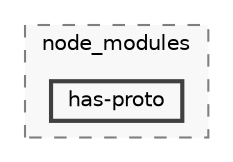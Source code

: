 digraph "backend/node_modules/has-proto"
{
 // LATEX_PDF_SIZE
  bgcolor="transparent";
  edge [fontname=Helvetica,fontsize=10,labelfontname=Helvetica,labelfontsize=10];
  node [fontname=Helvetica,fontsize=10,shape=box,height=0.2,width=0.4];
  compound=true
  subgraph clusterdir_86dbea9de526ba50b112ba867d8b4b1f {
    graph [ bgcolor="#f8f8f8", pencolor="grey50", label="node_modules", fontname=Helvetica,fontsize=10 style="filled,dashed", URL="dir_86dbea9de526ba50b112ba867d8b4b1f.html",tooltip=""]
  dir_de115683fea279bd2387f193ac39b443 [label="has-proto", fillcolor="#f8f8f8", color="grey25", style="filled,bold", URL="dir_de115683fea279bd2387f193ac39b443.html",tooltip=""];
  }
}
